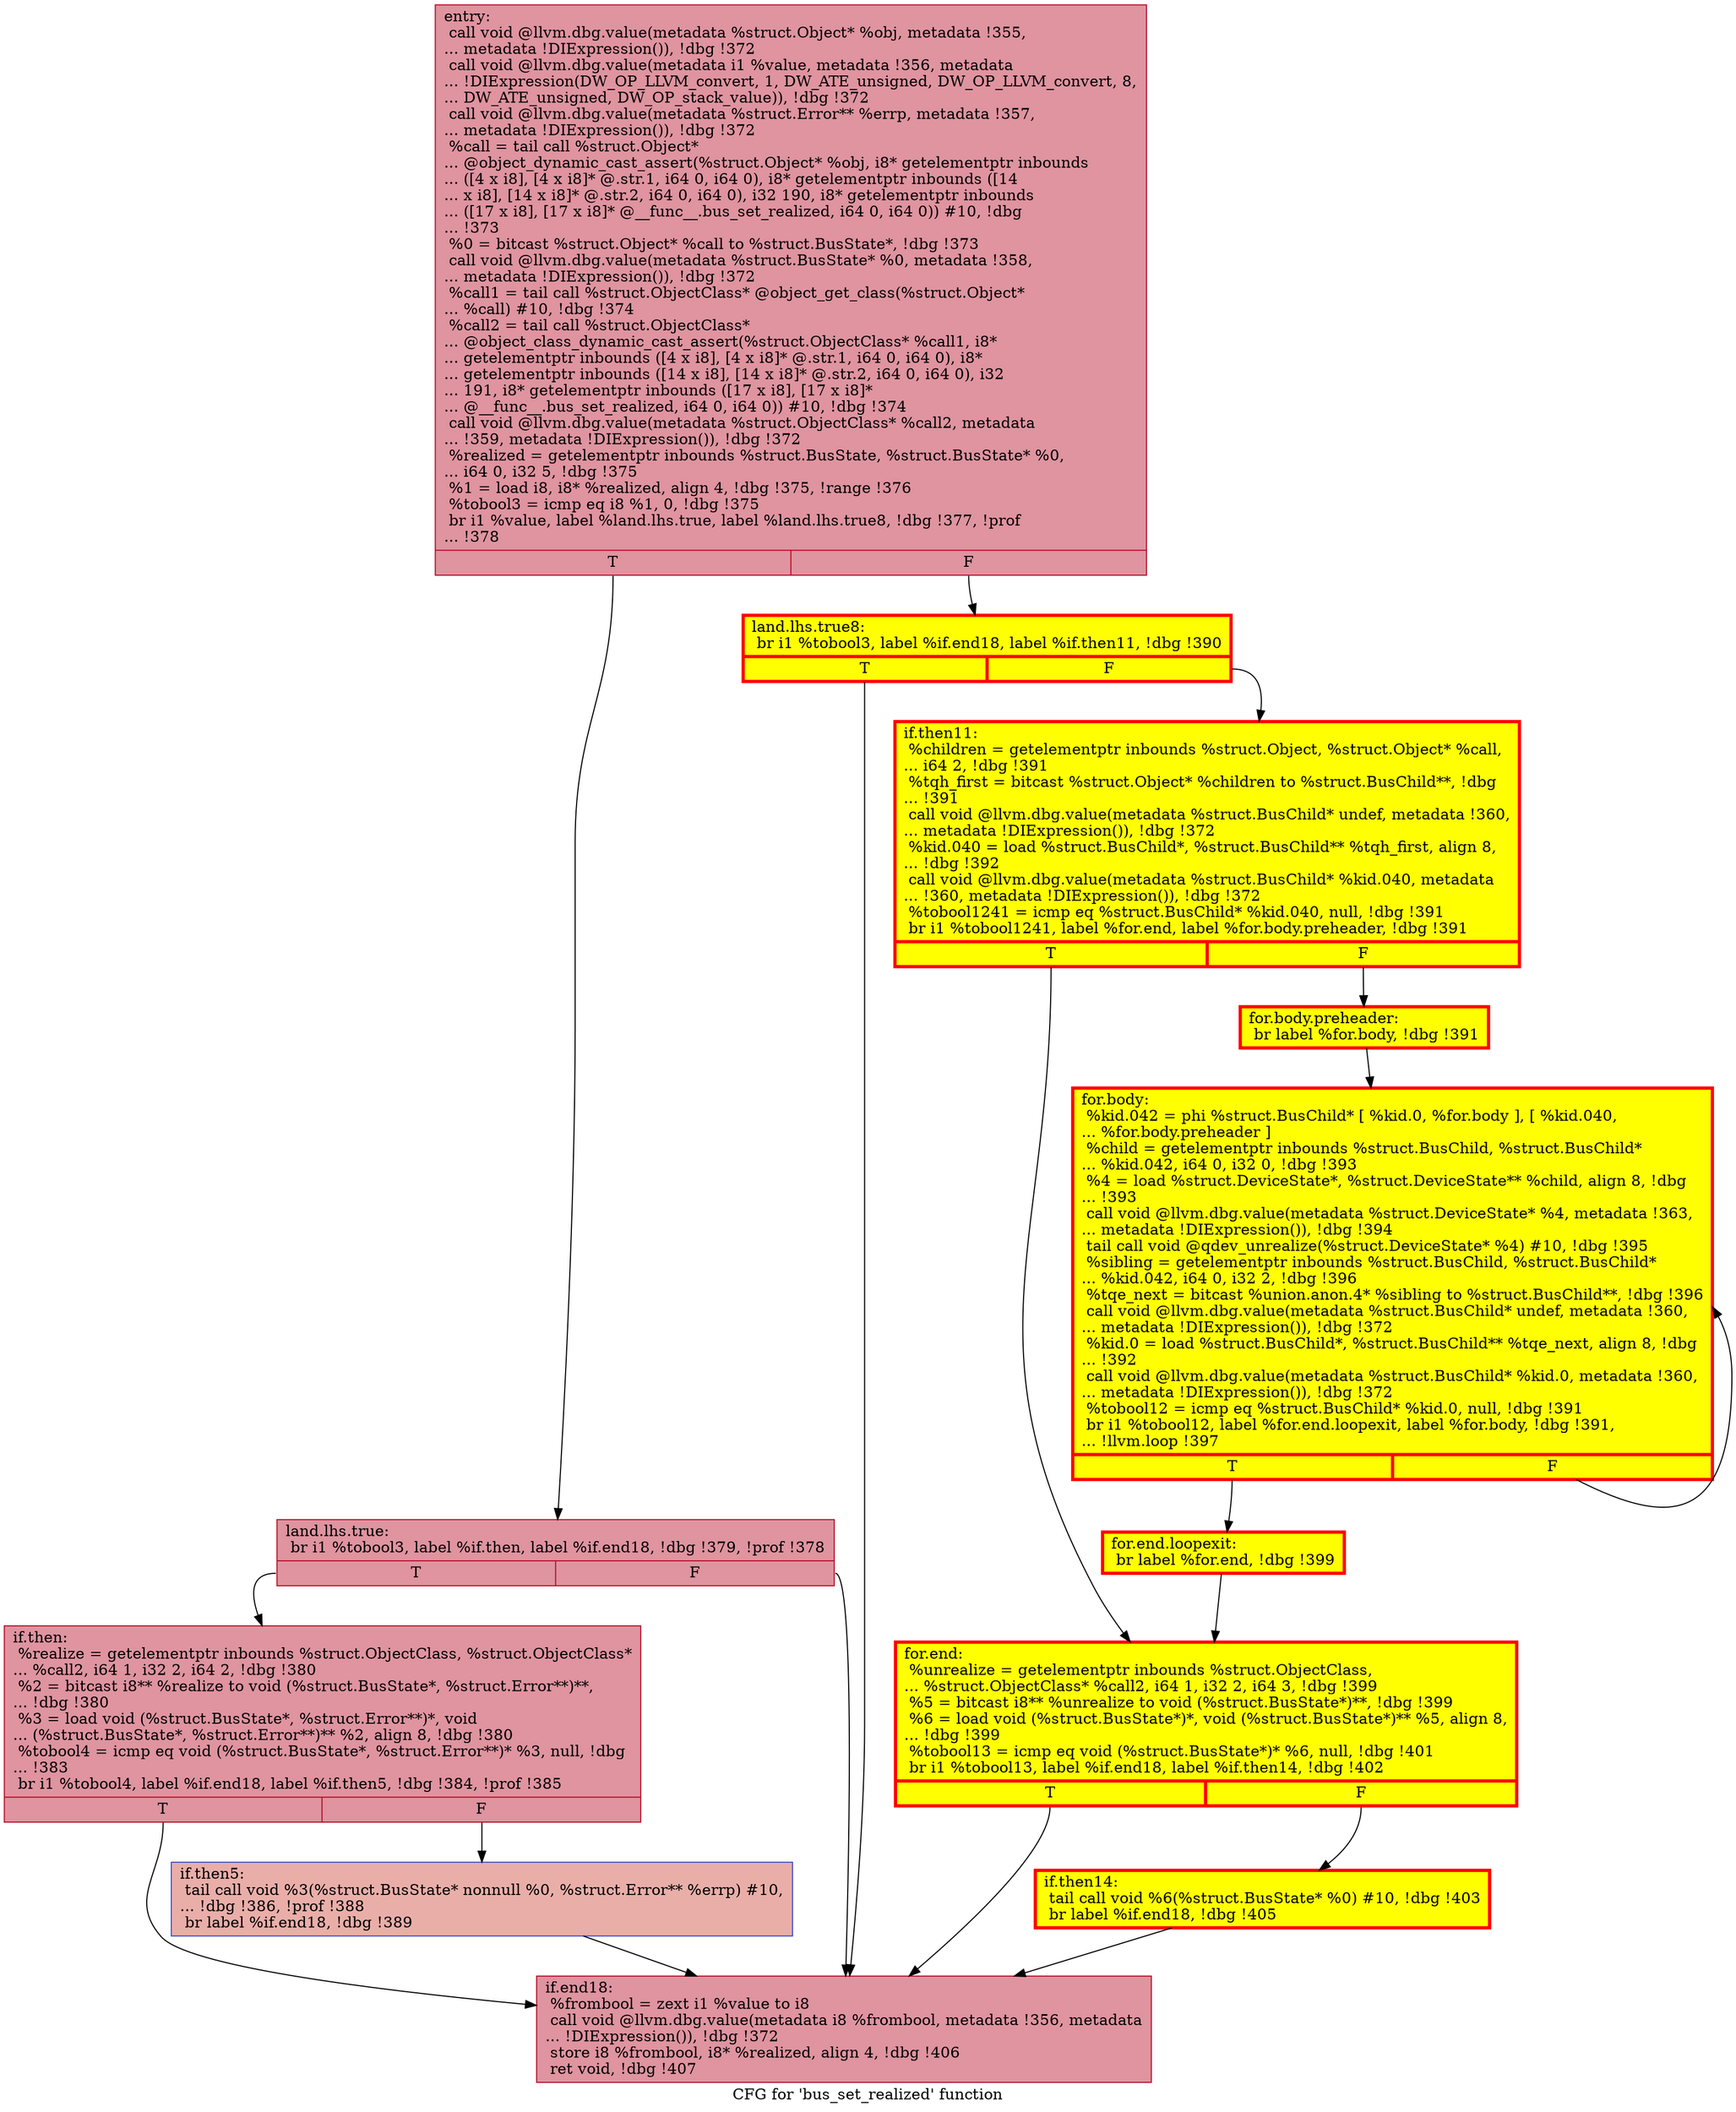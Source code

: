 digraph "CFG for 'bus_set_realized' function" {
	label="CFG for 'bus_set_realized' function";

	Node0x56094f89bd80 [shape=record,color="#b70d28ff", style=filled, fillcolor="#b70d2870",label="{entry:\l  call void @llvm.dbg.value(metadata %struct.Object* %obj, metadata !355,\l... metadata !DIExpression()), !dbg !372\l  call void @llvm.dbg.value(metadata i1 %value, metadata !356, metadata\l... !DIExpression(DW_OP_LLVM_convert, 1, DW_ATE_unsigned, DW_OP_LLVM_convert, 8,\l... DW_ATE_unsigned, DW_OP_stack_value)), !dbg !372\l  call void @llvm.dbg.value(metadata %struct.Error** %errp, metadata !357,\l... metadata !DIExpression()), !dbg !372\l  %call = tail call %struct.Object*\l... @object_dynamic_cast_assert(%struct.Object* %obj, i8* getelementptr inbounds\l... ([4 x i8], [4 x i8]* @.str.1, i64 0, i64 0), i8* getelementptr inbounds ([14\l... x i8], [14 x i8]* @.str.2, i64 0, i64 0), i32 190, i8* getelementptr inbounds\l... ([17 x i8], [17 x i8]* @__func__.bus_set_realized, i64 0, i64 0)) #10, !dbg\l... !373\l  %0 = bitcast %struct.Object* %call to %struct.BusState*, !dbg !373\l  call void @llvm.dbg.value(metadata %struct.BusState* %0, metadata !358,\l... metadata !DIExpression()), !dbg !372\l  %call1 = tail call %struct.ObjectClass* @object_get_class(%struct.Object*\l... %call) #10, !dbg !374\l  %call2 = tail call %struct.ObjectClass*\l... @object_class_dynamic_cast_assert(%struct.ObjectClass* %call1, i8*\l... getelementptr inbounds ([4 x i8], [4 x i8]* @.str.1, i64 0, i64 0), i8*\l... getelementptr inbounds ([14 x i8], [14 x i8]* @.str.2, i64 0, i64 0), i32\l... 191, i8* getelementptr inbounds ([17 x i8], [17 x i8]*\l... @__func__.bus_set_realized, i64 0, i64 0)) #10, !dbg !374\l  call void @llvm.dbg.value(metadata %struct.ObjectClass* %call2, metadata\l... !359, metadata !DIExpression()), !dbg !372\l  %realized = getelementptr inbounds %struct.BusState, %struct.BusState* %0,\l... i64 0, i32 5, !dbg !375\l  %1 = load i8, i8* %realized, align 4, !dbg !375, !range !376\l  %tobool3 = icmp eq i8 %1, 0, !dbg !375\l  br i1 %value, label %land.lhs.true, label %land.lhs.true8, !dbg !377, !prof\l... !378\l|{<s0>T|<s1>F}}"];
	Node0x56094f89bd80:s0 -> Node0x56094f8f93f0;
	Node0x56094f89bd80:s1 -> Node0x56094f8faaa0;
	Node0x56094f8f93f0 [shape=record,color="#b70d28ff", style=filled, fillcolor="#b70d2870",label="{land.lhs.true:                                    \l  br i1 %tobool3, label %if.then, label %if.end18, !dbg !379, !prof !378\l|{<s0>T|<s1>F}}"];
	Node0x56094f8f93f0:s0 -> Node0x56094f8f92a0;
	Node0x56094f8f93f0:s1 -> Node0x56094f8f9310;
	Node0x56094f8f92a0 [shape=record,color="#b70d28ff", style=filled, fillcolor="#b70d2870",label="{if.then:                                          \l  %realize = getelementptr inbounds %struct.ObjectClass, %struct.ObjectClass*\l... %call2, i64 1, i32 2, i64 2, !dbg !380\l  %2 = bitcast i8** %realize to void (%struct.BusState*, %struct.Error**)**,\l... !dbg !380\l  %3 = load void (%struct.BusState*, %struct.Error**)*, void\l... (%struct.BusState*, %struct.Error**)** %2, align 8, !dbg !380\l  %tobool4 = icmp eq void (%struct.BusState*, %struct.Error**)* %3, null, !dbg\l... !383\l  br i1 %tobool4, label %if.end18, label %if.then5, !dbg !384, !prof !385\l|{<s0>T|<s1>F}}"];
	Node0x56094f8f92a0:s0 -> Node0x56094f8f9310;
	Node0x56094f8f92a0:s1 -> Node0x56094f8f9b00;
	Node0x56094f8f9b00 [shape=record,color="#3d50c3ff", style=filled, fillcolor="#d0473d70",label="{if.then5:                                         \l  tail call void %3(%struct.BusState* nonnull %0, %struct.Error** %errp) #10,\l... !dbg !386, !prof !388\l  br label %if.end18, !dbg !389\l}"];
	Node0x56094f8f9b00 -> Node0x56094f8f9310;
	Node0x56094f8faaa0 [shape=record,penwidth=3.0, style="filled", color="red", fillcolor="yellow",label="{land.lhs.true8:                                   \l  br i1 %tobool3, label %if.end18, label %if.then11, !dbg !390\l|{<s0>T|<s1>F}}"];
	Node0x56094f8faaa0:s0 -> Node0x56094f8f9310;
	Node0x56094f8faaa0:s1 -> Node0x56094f8fa9e0;
	Node0x56094f8fa9e0 [shape=record,penwidth=3.0, style="filled", color="red", fillcolor="yellow",label="{if.then11:                                        \l  %children = getelementptr inbounds %struct.Object, %struct.Object* %call,\l... i64 2, !dbg !391\l  %tqh_first = bitcast %struct.Object* %children to %struct.BusChild**, !dbg\l... !391\l  call void @llvm.dbg.value(metadata %struct.BusChild* undef, metadata !360,\l... metadata !DIExpression()), !dbg !372\l  %kid.040 = load %struct.BusChild*, %struct.BusChild** %tqh_first, align 8,\l... !dbg !392\l  call void @llvm.dbg.value(metadata %struct.BusChild* %kid.040, metadata\l... !360, metadata !DIExpression()), !dbg !372\l  %tobool1241 = icmp eq %struct.BusChild* %kid.040, null, !dbg !391\l  br i1 %tobool1241, label %for.end, label %for.body.preheader, !dbg !391\l|{<s0>T|<s1>F}}"];
	Node0x56094f8fa9e0:s0 -> Node0x56094f8fb210;
	Node0x56094f8fa9e0:s1 -> Node0x56094fa27f80;
	Node0x56094fa27f80 [shape=record,penwidth=3.0, style="filled", color="red", fillcolor="yellow",label="{for.body.preheader:                               \l  br label %for.body, !dbg !391\l}"];
	Node0x56094fa27f80 -> Node0x56094f8fb7a0;
	Node0x56094f8fb7a0 [shape=record,penwidth=3.0, style="filled", color="red", fillcolor="yellow",label="{for.body:                                         \l  %kid.042 = phi %struct.BusChild* [ %kid.0, %for.body ], [ %kid.040,\l... %for.body.preheader ]\l  %child = getelementptr inbounds %struct.BusChild, %struct.BusChild*\l... %kid.042, i64 0, i32 0, !dbg !393\l  %4 = load %struct.DeviceState*, %struct.DeviceState** %child, align 8, !dbg\l... !393\l  call void @llvm.dbg.value(metadata %struct.DeviceState* %4, metadata !363,\l... metadata !DIExpression()), !dbg !394\l  tail call void @qdev_unrealize(%struct.DeviceState* %4) #10, !dbg !395\l  %sibling = getelementptr inbounds %struct.BusChild, %struct.BusChild*\l... %kid.042, i64 0, i32 2, !dbg !396\l  %tqe_next = bitcast %union.anon.4* %sibling to %struct.BusChild**, !dbg !396\l  call void @llvm.dbg.value(metadata %struct.BusChild* undef, metadata !360,\l... metadata !DIExpression()), !dbg !372\l  %kid.0 = load %struct.BusChild*, %struct.BusChild** %tqe_next, align 8, !dbg\l... !392\l  call void @llvm.dbg.value(metadata %struct.BusChild* %kid.0, metadata !360,\l... metadata !DIExpression()), !dbg !372\l  %tobool12 = icmp eq %struct.BusChild* %kid.0, null, !dbg !391\l  br i1 %tobool12, label %for.end.loopexit, label %for.body, !dbg !391,\l... !llvm.loop !397\l|{<s0>T|<s1>F}}"];
	Node0x56094f8fb7a0:s0 -> Node0x56094f9da0d0;
	Node0x56094f8fb7a0:s1 -> Node0x56094f8fb7a0;
	Node0x56094f9da0d0 [shape=record,penwidth=3.0, style="filled", color="red", fillcolor="yellow",label="{for.end.loopexit:                                 \l  br label %for.end, !dbg !399\l}"];
	Node0x56094f9da0d0 -> Node0x56094f8fb210;
	Node0x56094f8fb210 [shape=record,penwidth=3.0, style="filled", color="red", fillcolor="yellow",label="{for.end:                                          \l  %unrealize = getelementptr inbounds %struct.ObjectClass,\l... %struct.ObjectClass* %call2, i64 1, i32 2, i64 3, !dbg !399\l  %5 = bitcast i8** %unrealize to void (%struct.BusState*)**, !dbg !399\l  %6 = load void (%struct.BusState*)*, void (%struct.BusState*)** %5, align 8,\l... !dbg !399\l  %tobool13 = icmp eq void (%struct.BusState*)* %6, null, !dbg !401\l  br i1 %tobool13, label %if.end18, label %if.then14, !dbg !402\l|{<s0>T|<s1>F}}"];
	Node0x56094f8fb210:s0 -> Node0x56094f8f9310;
	Node0x56094f8fb210:s1 -> Node0x56094f8ccb00;
	Node0x56094f8ccb00 [shape=record,penwidth=3.0, style="filled", color="red", fillcolor="yellow",label="{if.then14:                                        \l  tail call void %6(%struct.BusState* %0) #10, !dbg !403\l  br label %if.end18, !dbg !405\l}"];
	Node0x56094f8ccb00 -> Node0x56094f8f9310;
	Node0x56094f8f9310 [shape=record,color="#b70d28ff", style=filled, fillcolor="#b70d2870",label="{if.end18:                                         \l  %frombool = zext i1 %value to i8\l  call void @llvm.dbg.value(metadata i8 %frombool, metadata !356, metadata\l... !DIExpression()), !dbg !372\l  store i8 %frombool, i8* %realized, align 4, !dbg !406\l  ret void, !dbg !407\l}"];
}
